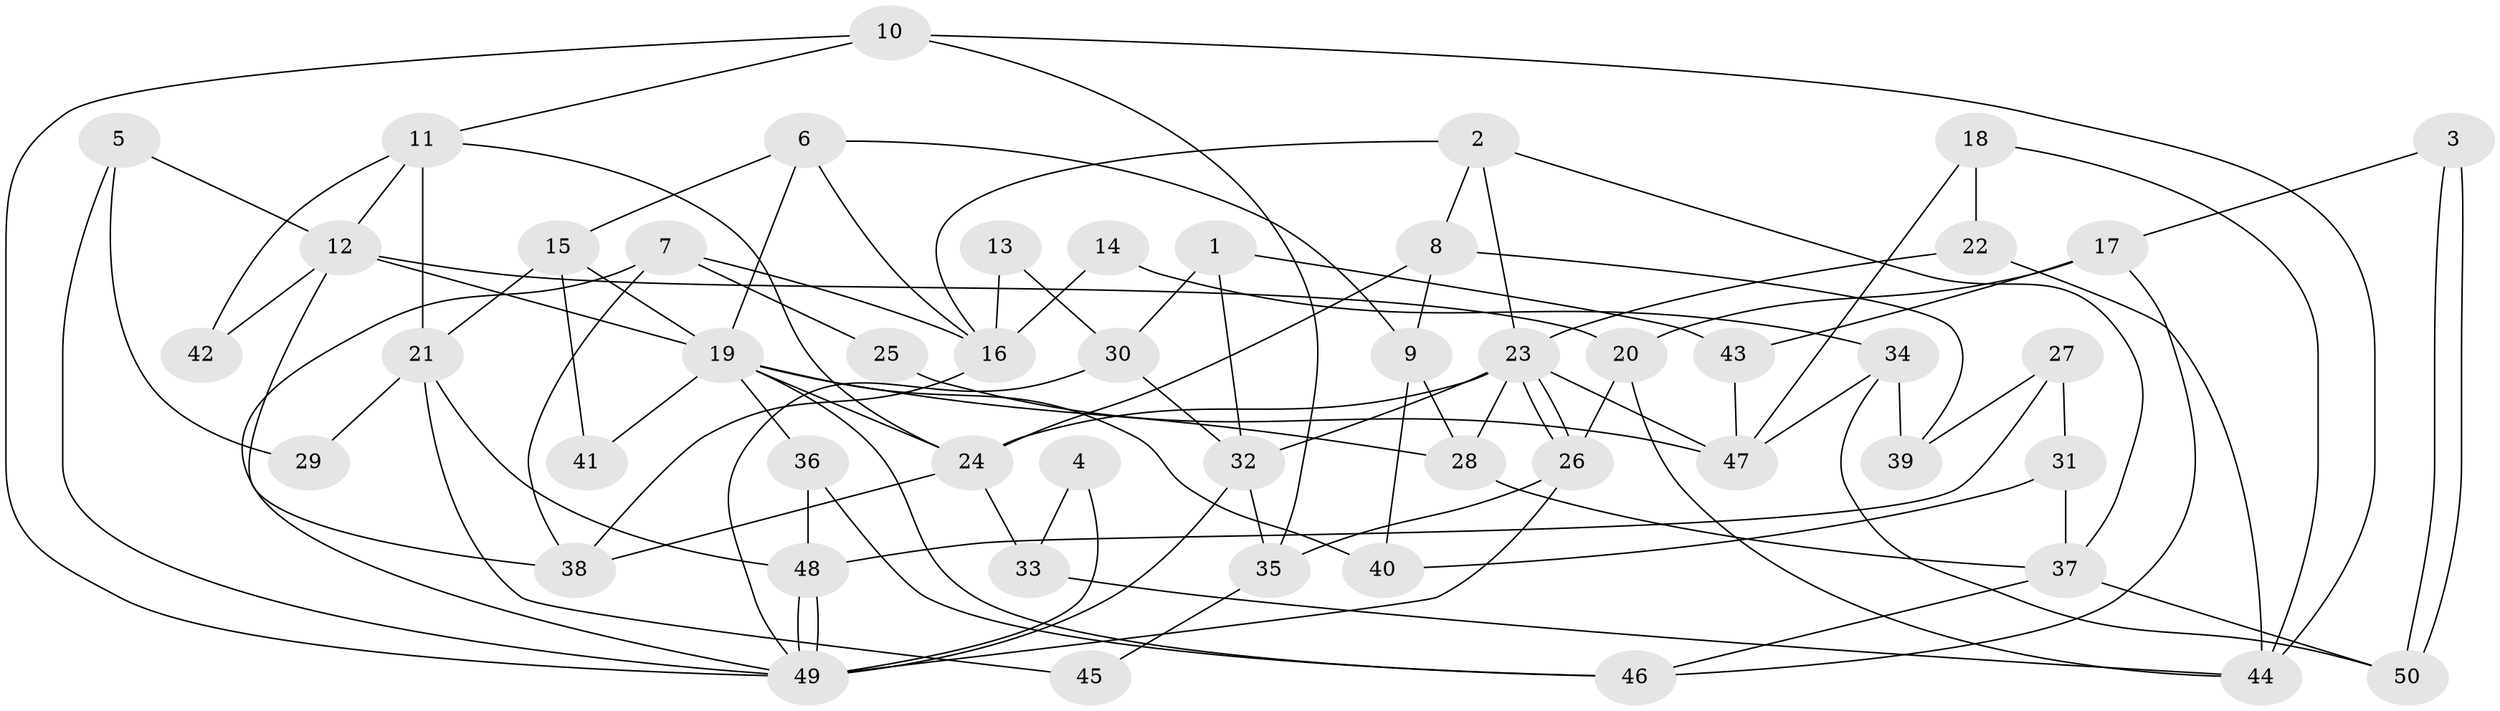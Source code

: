// Generated by graph-tools (version 1.1) at 2025/15/03/09/25 04:15:07]
// undirected, 50 vertices, 100 edges
graph export_dot {
graph [start="1"]
  node [color=gray90,style=filled];
  1;
  2;
  3;
  4;
  5;
  6;
  7;
  8;
  9;
  10;
  11;
  12;
  13;
  14;
  15;
  16;
  17;
  18;
  19;
  20;
  21;
  22;
  23;
  24;
  25;
  26;
  27;
  28;
  29;
  30;
  31;
  32;
  33;
  34;
  35;
  36;
  37;
  38;
  39;
  40;
  41;
  42;
  43;
  44;
  45;
  46;
  47;
  48;
  49;
  50;
  1 -- 32;
  1 -- 30;
  1 -- 43;
  2 -- 16;
  2 -- 23;
  2 -- 8;
  2 -- 37;
  3 -- 50;
  3 -- 50;
  3 -- 17;
  4 -- 33;
  4 -- 49;
  5 -- 12;
  5 -- 49;
  5 -- 29;
  6 -- 19;
  6 -- 9;
  6 -- 15;
  6 -- 16;
  7 -- 49;
  7 -- 38;
  7 -- 16;
  7 -- 25;
  8 -- 24;
  8 -- 9;
  8 -- 39;
  9 -- 28;
  9 -- 40;
  10 -- 35;
  10 -- 49;
  10 -- 11;
  10 -- 44;
  11 -- 24;
  11 -- 12;
  11 -- 21;
  11 -- 42;
  12 -- 19;
  12 -- 20;
  12 -- 38;
  12 -- 42;
  13 -- 16;
  13 -- 30;
  14 -- 16;
  14 -- 34;
  15 -- 19;
  15 -- 21;
  15 -- 41;
  16 -- 38;
  17 -- 43;
  17 -- 46;
  17 -- 20;
  18 -- 22;
  18 -- 44;
  18 -- 47;
  19 -- 36;
  19 -- 24;
  19 -- 28;
  19 -- 40;
  19 -- 41;
  19 -- 46;
  20 -- 26;
  20 -- 44;
  21 -- 29;
  21 -- 45;
  21 -- 48;
  22 -- 44;
  22 -- 23;
  23 -- 26;
  23 -- 26;
  23 -- 28;
  23 -- 24;
  23 -- 32;
  23 -- 47;
  24 -- 38;
  24 -- 33;
  25 -- 47;
  26 -- 35;
  26 -- 49;
  27 -- 31;
  27 -- 48;
  27 -- 39;
  28 -- 37;
  30 -- 49;
  30 -- 32;
  31 -- 40;
  31 -- 37;
  32 -- 49;
  32 -- 35;
  33 -- 44;
  34 -- 47;
  34 -- 39;
  34 -- 50;
  35 -- 45;
  36 -- 46;
  36 -- 48;
  37 -- 50;
  37 -- 46;
  43 -- 47;
  48 -- 49;
  48 -- 49;
}

